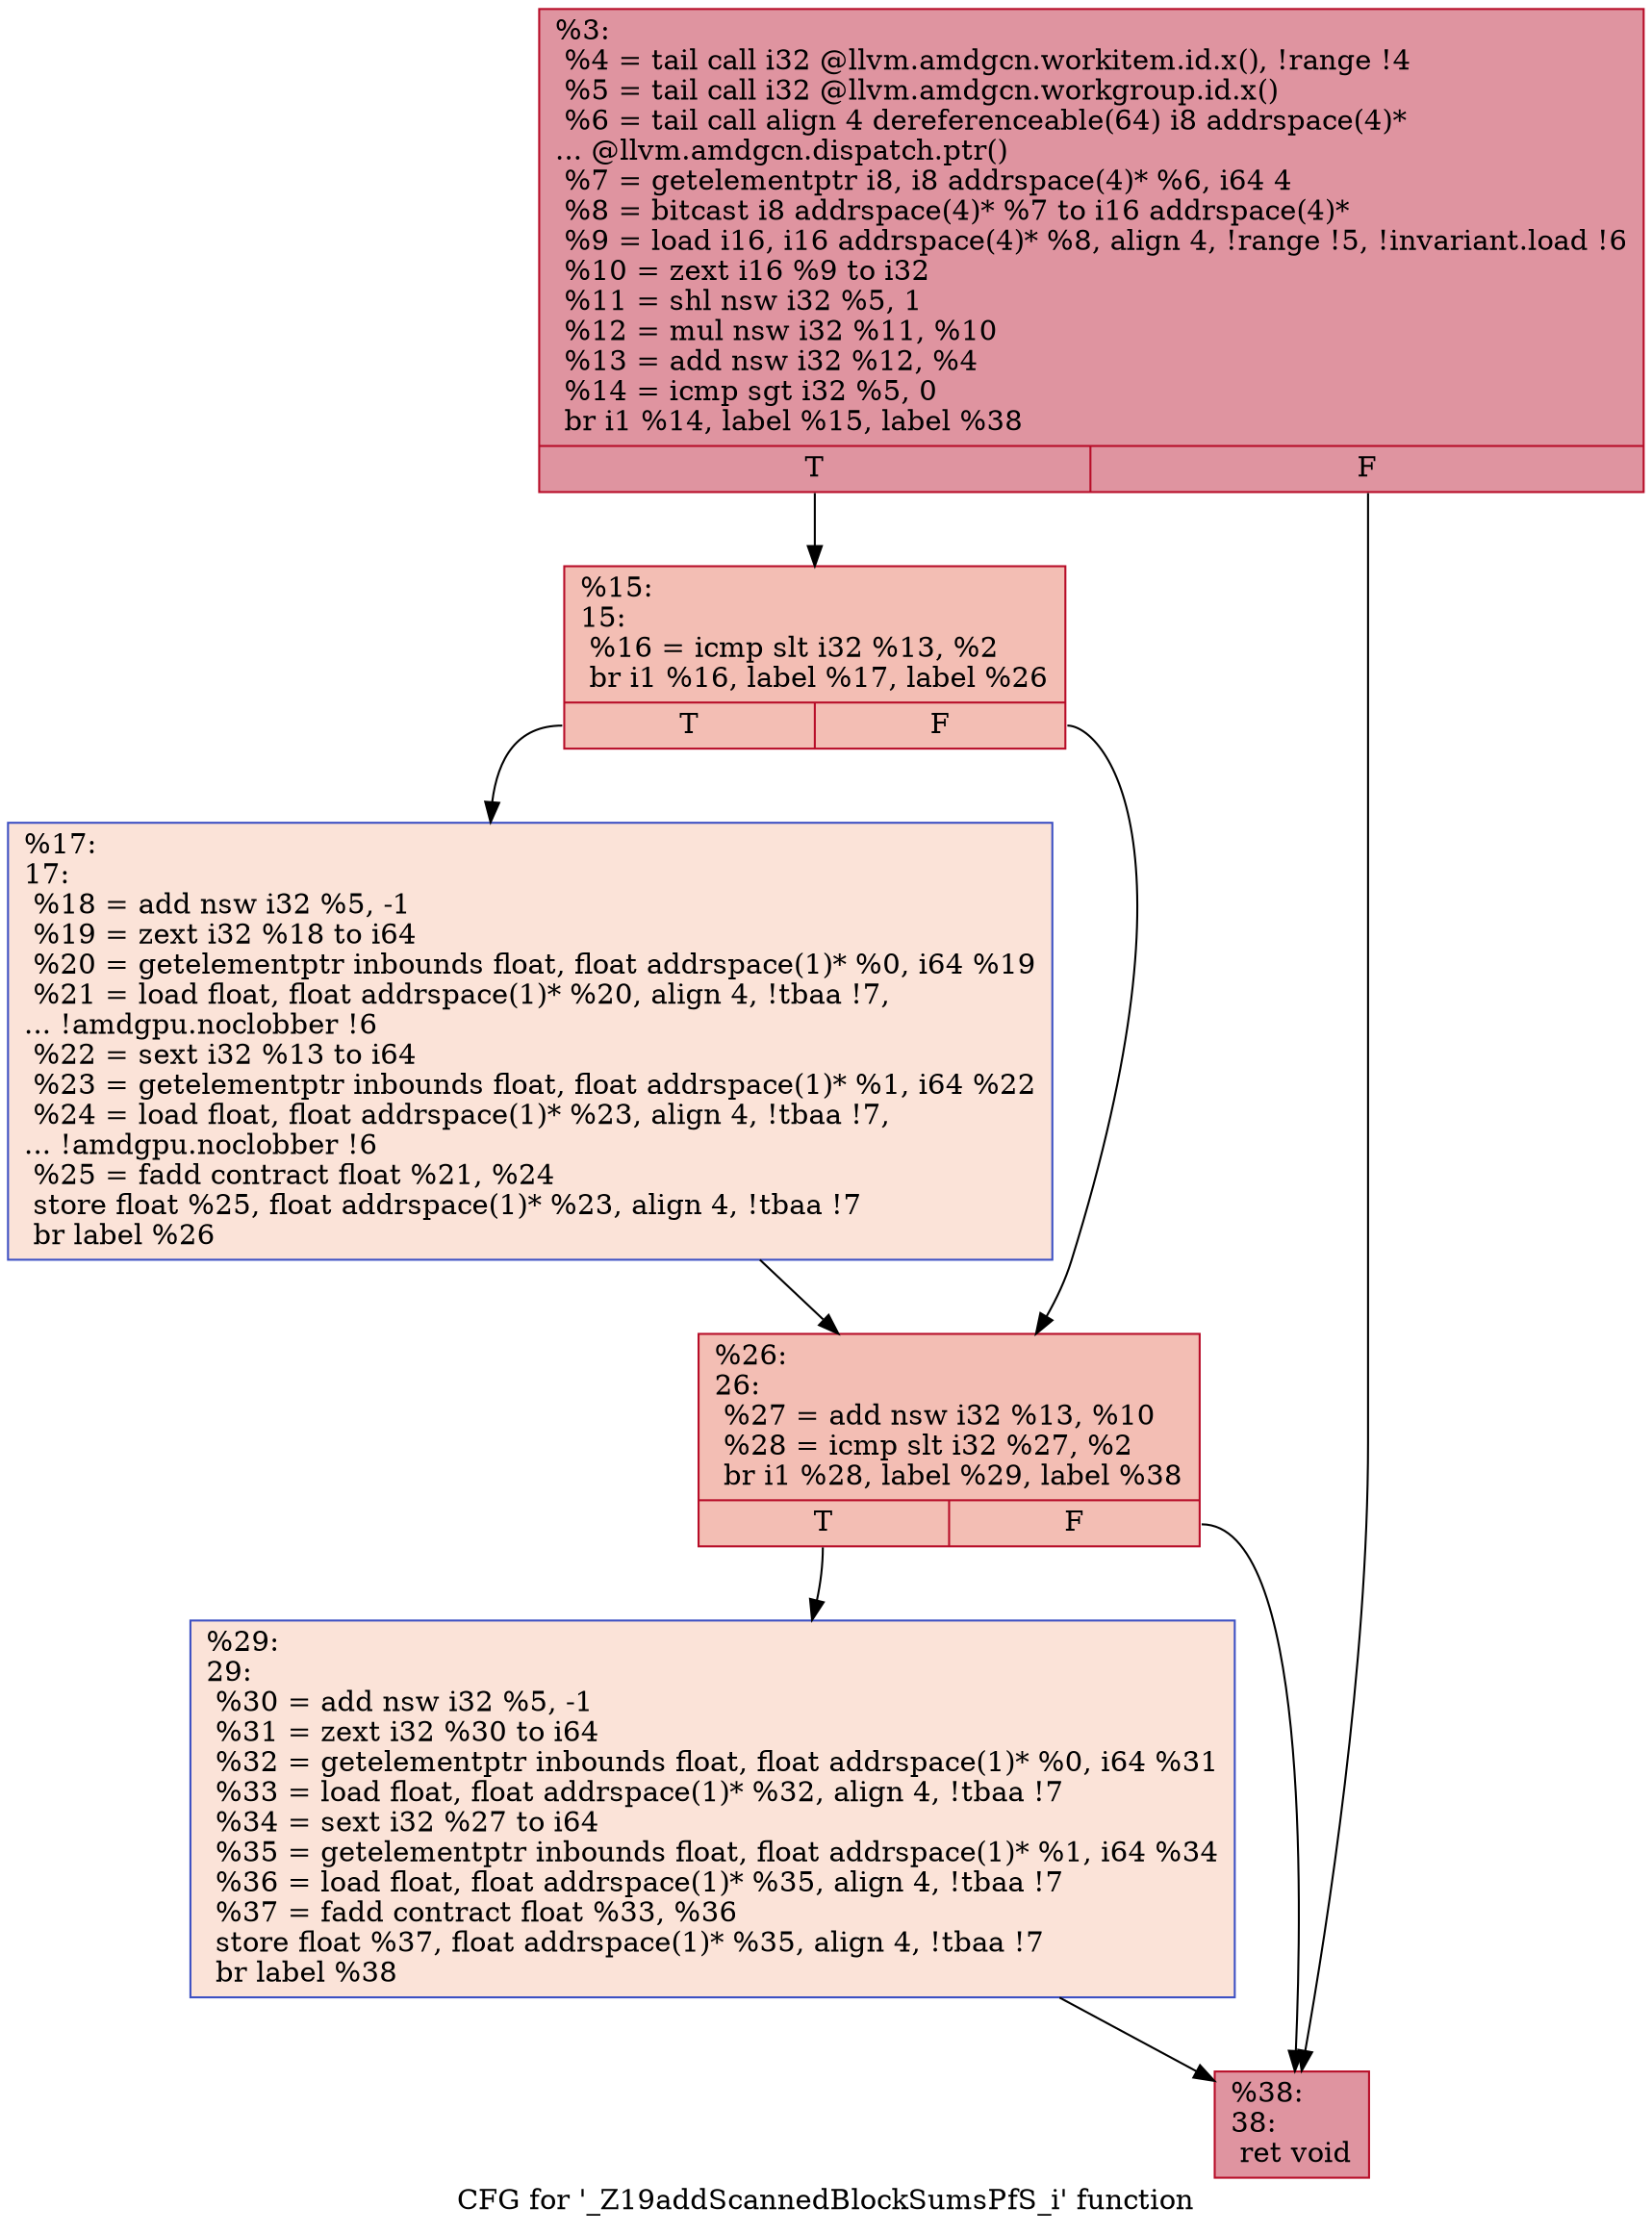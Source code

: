 digraph "CFG for '_Z19addScannedBlockSumsPfS_i' function" {
	label="CFG for '_Z19addScannedBlockSumsPfS_i' function";

	Node0x6036400 [shape=record,color="#b70d28ff", style=filled, fillcolor="#b70d2870",label="{%3:\l  %4 = tail call i32 @llvm.amdgcn.workitem.id.x(), !range !4\l  %5 = tail call i32 @llvm.amdgcn.workgroup.id.x()\l  %6 = tail call align 4 dereferenceable(64) i8 addrspace(4)*\l... @llvm.amdgcn.dispatch.ptr()\l  %7 = getelementptr i8, i8 addrspace(4)* %6, i64 4\l  %8 = bitcast i8 addrspace(4)* %7 to i16 addrspace(4)*\l  %9 = load i16, i16 addrspace(4)* %8, align 4, !range !5, !invariant.load !6\l  %10 = zext i16 %9 to i32\l  %11 = shl nsw i32 %5, 1\l  %12 = mul nsw i32 %11, %10\l  %13 = add nsw i32 %12, %4\l  %14 = icmp sgt i32 %5, 0\l  br i1 %14, label %15, label %38\l|{<s0>T|<s1>F}}"];
	Node0x6036400:s0 -> Node0x6037190;
	Node0x6036400:s1 -> Node0x6038450;
	Node0x6037190 [shape=record,color="#b70d28ff", style=filled, fillcolor="#e36c5570",label="{%15:\l15:                                               \l  %16 = icmp slt i32 %13, %2\l  br i1 %16, label %17, label %26\l|{<s0>T|<s1>F}}"];
	Node0x6037190:s0 -> Node0x6037d10;
	Node0x6037190:s1 -> Node0x6038730;
	Node0x6037d10 [shape=record,color="#3d50c3ff", style=filled, fillcolor="#f6bfa670",label="{%17:\l17:                                               \l  %18 = add nsw i32 %5, -1\l  %19 = zext i32 %18 to i64\l  %20 = getelementptr inbounds float, float addrspace(1)* %0, i64 %19\l  %21 = load float, float addrspace(1)* %20, align 4, !tbaa !7,\l... !amdgpu.noclobber !6\l  %22 = sext i32 %13 to i64\l  %23 = getelementptr inbounds float, float addrspace(1)* %1, i64 %22\l  %24 = load float, float addrspace(1)* %23, align 4, !tbaa !7,\l... !amdgpu.noclobber !6\l  %25 = fadd contract float %21, %24\l  store float %25, float addrspace(1)* %23, align 4, !tbaa !7\l  br label %26\l}"];
	Node0x6037d10 -> Node0x6038730;
	Node0x6038730 [shape=record,color="#b70d28ff", style=filled, fillcolor="#e36c5570",label="{%26:\l26:                                               \l  %27 = add nsw i32 %13, %10\l  %28 = icmp slt i32 %27, %2\l  br i1 %28, label %29, label %38\l|{<s0>T|<s1>F}}"];
	Node0x6038730:s0 -> Node0x6039cb0;
	Node0x6038730:s1 -> Node0x6038450;
	Node0x6039cb0 [shape=record,color="#3d50c3ff", style=filled, fillcolor="#f6bfa670",label="{%29:\l29:                                               \l  %30 = add nsw i32 %5, -1\l  %31 = zext i32 %30 to i64\l  %32 = getelementptr inbounds float, float addrspace(1)* %0, i64 %31\l  %33 = load float, float addrspace(1)* %32, align 4, !tbaa !7\l  %34 = sext i32 %27 to i64\l  %35 = getelementptr inbounds float, float addrspace(1)* %1, i64 %34\l  %36 = load float, float addrspace(1)* %35, align 4, !tbaa !7\l  %37 = fadd contract float %33, %36\l  store float %37, float addrspace(1)* %35, align 4, !tbaa !7\l  br label %38\l}"];
	Node0x6039cb0 -> Node0x6038450;
	Node0x6038450 [shape=record,color="#b70d28ff", style=filled, fillcolor="#b70d2870",label="{%38:\l38:                                               \l  ret void\l}"];
}
